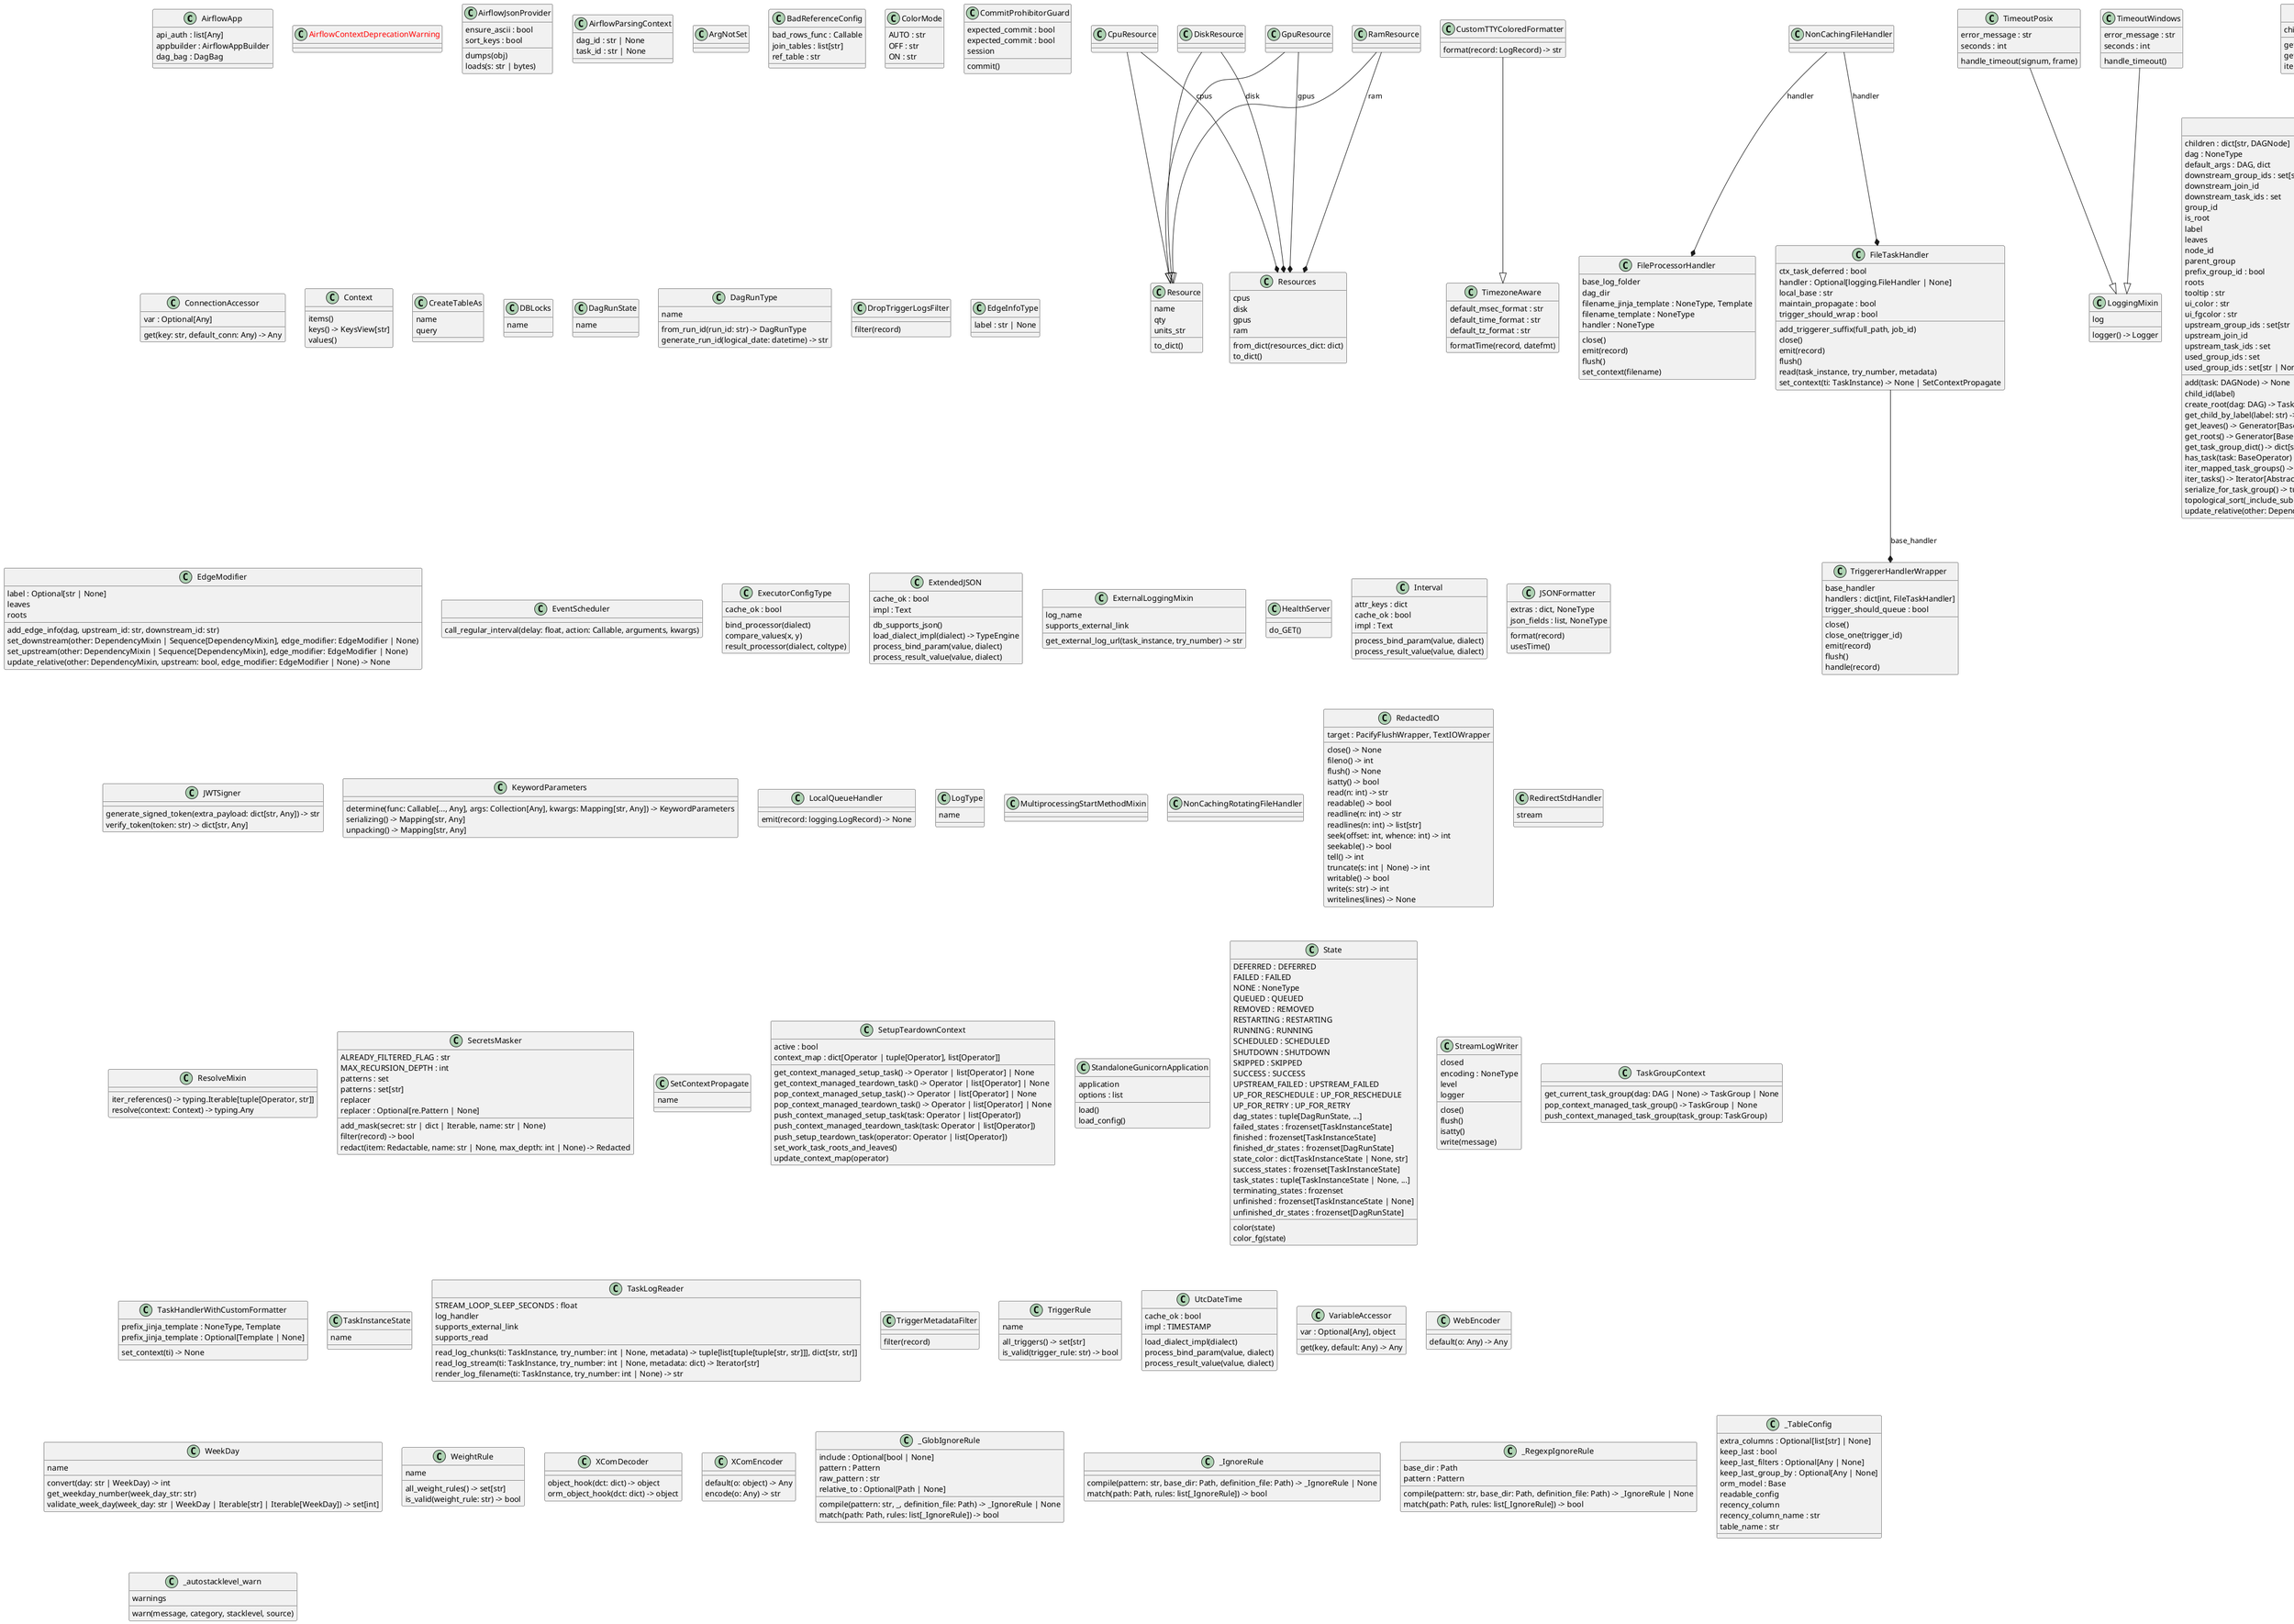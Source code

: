 @startuml classes
set namespaceSeparator none
class "AirflowApp" as airflow.utils.airflow_flask_app.AirflowApp {
  api_auth : list[Any]
  appbuilder : AirflowAppBuilder
  dag_bag : DagBag
}
class "<color:red>AirflowContextDeprecationWarning</color>" as airflow.utils.context.AirflowContextDeprecationWarning {
}
class "AirflowJsonProvider" as airflow.utils.json.AirflowJsonProvider {
  ensure_ascii : bool
  sort_keys : bool
  dumps(obj)
  loads(s: str | bytes)
}
class "AirflowParsingContext" as airflow.utils.dag_parsing_context.AirflowParsingContext {
  dag_id : str | None
  task_id : str | None
}
class "ArgNotSet" as airflow.utils.types.ArgNotSet {
}
class "BadReferenceConfig" as airflow.utils.db.check_bad_references.BadReferenceConfig {
  bad_rows_func : Callable
  join_tables : list[str]
  ref_table : str
}
class "ColorMode" as airflow.utils.cli.ColorMode {
  AUTO : str
  OFF : str
  ON : str
}
class "CommitProhibitorGuard" as airflow.utils.sqlalchemy.CommitProhibitorGuard {
  expected_commit : bool
  expected_commit : bool
  session
  commit()
}
class "ConnectionAccessor" as airflow.utils.context.ConnectionAccessor {
  var : Optional[Any]
  get(key: str, default_conn: Any) -> Any
}
class "Context" as airflow.utils.context.Context {
  items()
  keys() -> KeysView[str]
  values()
}
class "CpuResource" as airflow.utils.operator_resources.CpuResource {
}
class "CreateTableAs" as airflow.utils.db_cleanup.CreateTableAs {
  name
  query
}
class "CustomTTYColoredFormatter" as airflow.utils.log.colored_log.CustomTTYColoredFormatter {
  format(record: LogRecord) -> str
}
class "DBLocks" as airflow.utils.db.DBLocks {
  name
}
class "DagRunState" as airflow.utils.state.DagRunState {
  name
}
class "DagRunType" as airflow.utils.types.DagRunType {
  name
  from_run_id(run_id: str) -> DagRunType
  generate_run_id(logical_date: datetime) -> str
}
class "DiskResource" as airflow.utils.operator_resources.DiskResource {
}
class "DropTriggerLogsFilter" as airflow.utils.log.trigger_handler.DropTriggerLogsFilter {
  filter(record)
}
class "EdgeInfoType" as airflow.utils.types.EdgeInfoType {
  label : str | None
}
class "EdgeModifier" as airflow.utils.edgemodifier.EdgeModifier {
  label : Optional[str | None]
  leaves
  roots
  add_edge_info(dag, upstream_id: str, downstream_id: str)
  set_downstream(other: DependencyMixin | Sequence[DependencyMixin], edge_modifier: EdgeModifier | None)
  set_upstream(other: DependencyMixin | Sequence[DependencyMixin], edge_modifier: EdgeModifier | None)
  update_relative(other: DependencyMixin, upstream: bool, edge_modifier: EdgeModifier | None) -> None
}
class "EventScheduler" as airflow.utils.event_scheduler.EventScheduler {
  call_regular_interval(delay: float, action: Callable, arguments, kwargs)
}
class "ExecutorConfigType" as airflow.utils.sqlalchemy.ExecutorConfigType {
  cache_ok : bool
  bind_processor(dialect)
  compare_values(x, y)
  result_processor(dialect, coltype)
}
class "ExtendedJSON" as airflow.utils.sqlalchemy.ExtendedJSON {
  cache_ok : bool
  impl : Text
  db_supports_json()
  load_dialect_impl(dialect) -> TypeEngine
  process_bind_param(value, dialect)
  process_result_value(value, dialect)
}
class "ExternalLoggingMixin" as airflow.utils.log.logging_mixin.ExternalLoggingMixin {
  log_name
  supports_external_link
  get_external_log_url(task_instance, try_number) -> str
}
class "FileProcessorHandler" as airflow.utils.log.file_processor_handler.FileProcessorHandler {
  base_log_folder
  dag_dir
  filename_jinja_template : NoneType, Template
  filename_template : NoneType
  handler : NoneType
  close()
  emit(record)
  flush()
  set_context(filename)
}
class "FileTaskHandler" as airflow.utils.log.file_task_handler.FileTaskHandler {
  ctx_task_deferred : bool
  handler : Optional[logging.FileHandler | None]
  local_base : str
  maintain_propagate : bool
  trigger_should_wrap : bool
  add_triggerer_suffix(full_path, job_id)
  close()
  emit(record)
  flush()
  read(task_instance, try_number, metadata)
  set_context(ti: TaskInstance) -> None | SetContextPropagate
}
class "GpuResource" as airflow.utils.operator_resources.GpuResource {
}
class "HealthServer" as airflow.utils.scheduler_health.HealthServer {
  do_GET()
}
class "Interval" as airflow.utils.sqlalchemy.Interval {
  attr_keys : dict
  cache_ok : bool
  impl : Text
  process_bind_param(value, dialect)
  process_result_value(value, dialect)
}
class "JSONFormatter" as airflow.utils.log.json_formatter.JSONFormatter {
  extras : dict, NoneType
  json_fields : list, NoneType
  format(record)
  usesTime()
}
class "JWTSigner" as airflow.utils.jwt_signer.JWTSigner {
  generate_signed_token(extra_payload: dict[str, Any]) -> str
  verify_token(token: str) -> dict[str, Any]
}
class "KeywordParameters" as airflow.utils.operator_helpers.KeywordParameters {
  determine(func: Callable[..., Any], args: Collection[Any], kwargs: Mapping[str, Any]) -> KeywordParameters
  serializing() -> Mapping[str, Any]
  unpacking() -> Mapping[str, Any]
}
class "LocalQueueHandler" as airflow.utils.log.trigger_handler.LocalQueueHandler {
  emit(record: logging.LogRecord) -> None
}
class "LogType" as airflow.utils.log.file_task_handler.LogType {
  name
}
class "LoggingMixin" as airflow.utils.log.logging_mixin.LoggingMixin {
  log
  logger() -> Logger
}
class "MappedTaskGroup" as airflow.utils.task_group.MappedTaskGroup {
  children
  get_mapped_ti_count(run_id: str) -> int
  get_parse_time_mapped_ti_count() -> int
  iter_mapped_dependencies() -> Iterator[Operator]
}
class "MultiprocessingStartMethodMixin" as airflow.utils.mixins.MultiprocessingStartMethodMixin {
}
class "NonCachingFileHandler" as airflow.utils.log.non_caching_file_handler.NonCachingFileHandler {
}
class "NonCachingRotatingFileHandler" as airflow.utils.log.non_caching_file_handler.NonCachingRotatingFileHandler {
}
class "RamResource" as airflow.utils.operator_resources.RamResource {
}
class "RedactedIO" as airflow.utils.log.secrets_masker.RedactedIO {
  target : PacifyFlushWrapper, TextIOWrapper
  close() -> None
  fileno() -> int
  flush() -> None
  isatty() -> bool
  read(n: int) -> str
  readable() -> bool
  readline(n: int) -> str
  readlines(n: int) -> list[str]
  seek(offset: int, whence: int) -> int
  seekable() -> bool
  tell() -> int
  truncate(s: int | None) -> int
  writable() -> bool
  write(s: str) -> int
  writelines(lines) -> None
}
class "RedirectStdHandler" as airflow.utils.log.logging_mixin.RedirectStdHandler {
  stream
}
class "ResolveMixin" as airflow.utils.mixins.ResolveMixin {
  iter_references() -> typing.Iterable[tuple[Operator, str]]
  resolve(context: Context) -> typing.Any
}
class "Resource" as airflow.utils.operator_resources.Resource {
  name
  qty
  units_str
  to_dict()
}
class "Resources" as airflow.utils.operator_resources.Resources {
  cpus
  disk
  gpus
  ram
  from_dict(resources_dict: dict)
  to_dict()
}
class "SecretsMasker" as airflow.utils.log.secrets_masker.SecretsMasker {
  ALREADY_FILTERED_FLAG : str
  MAX_RECURSION_DEPTH : int
  patterns : set
  patterns : set[str]
  replacer
  replacer : Optional[re.Pattern | None]
  add_mask(secret: str | dict | Iterable, name: str | None)
  filter(record) -> bool
  redact(item: Redactable, name: str | None, max_depth: int | None) -> Redacted
}
class "SetContextPropagate" as airflow.utils.log.logging_mixin.SetContextPropagate {
  name
}
class "SetupTeardownContext" as airflow.utils.setup_teardown.SetupTeardownContext {
  active : bool
  context_map : dict[Operator | tuple[Operator], list[Operator]]
  get_context_managed_setup_task() -> Operator | list[Operator] | None
  get_context_managed_teardown_task() -> Operator | list[Operator] | None
  pop_context_managed_setup_task() -> Operator | list[Operator] | None
  pop_context_managed_teardown_task() -> Operator | list[Operator] | None
  push_context_managed_setup_task(task: Operator | list[Operator])
  push_context_managed_teardown_task(task: Operator | list[Operator])
  push_setup_teardown_task(operator: Operator | list[Operator])
  set_work_task_roots_and_leaves()
  update_context_map(operator)
}
class "StandaloneGunicornApplication" as airflow.utils.serve_logs.StandaloneGunicornApplication {
  application
  options : list
  load()
  load_config()
}
class "State" as airflow.utils.state.State {
  DEFERRED : DEFERRED
  FAILED : FAILED
  NONE : NoneType
  QUEUED : QUEUED
  REMOVED : REMOVED
  RESTARTING : RESTARTING
  RUNNING : RUNNING
  SCHEDULED : SCHEDULED
  SHUTDOWN : SHUTDOWN
  SKIPPED : SKIPPED
  SUCCESS : SUCCESS
  UPSTREAM_FAILED : UPSTREAM_FAILED
  UP_FOR_RESCHEDULE : UP_FOR_RESCHEDULE
  UP_FOR_RETRY : UP_FOR_RETRY
  dag_states : tuple[DagRunState, ...]
  failed_states : frozenset[TaskInstanceState]
  finished : frozenset[TaskInstanceState]
  finished_dr_states : frozenset[DagRunState]
  state_color : dict[TaskInstanceState | None, str]
  success_states : frozenset[TaskInstanceState]
  task_states : tuple[TaskInstanceState | None, ...]
  terminating_states : frozenset
  unfinished : frozenset[TaskInstanceState | None]
  unfinished_dr_states : frozenset[DagRunState]
  color(state)
  color_fg(state)
}
class "StreamLogWriter" as airflow.utils.log.logging_mixin.StreamLogWriter {
  closed
  encoding : NoneType
  level
  logger
  close()
  flush()
  isatty()
  write(message)
}
class "TaskGroup" as airflow.utils.task_group.TaskGroup {
  children : dict[str, DAGNode]
  dag : NoneType
  default_args : DAG, dict
  downstream_group_ids : set[str | None]
  downstream_join_id
  downstream_task_ids : set
  group_id
  is_root
  label
  leaves
  node_id
  parent_group
  prefix_group_id : bool
  roots
  tooltip : str
  ui_color : str
  ui_fgcolor : str
  upstream_group_ids : set[str | None]
  upstream_join_id
  upstream_task_ids : set
  used_group_ids : set
  used_group_ids : set[str | None]
  add(task: DAGNode) -> None
  child_id(label)
  create_root(dag: DAG) -> TaskGroup
  get_child_by_label(label: str) -> DAGNode
  get_leaves() -> Generator[BaseOperator, None, None]
  get_roots() -> Generator[BaseOperator, None, None]
  get_task_group_dict() -> dict[str, TaskGroup]
  has_task(task: BaseOperator) -> bool
  iter_mapped_task_groups() -> Iterator[MappedTaskGroup]
  iter_tasks() -> Iterator[AbstractOperator]
  serialize_for_task_group() -> tuple[DagAttributeTypes, Any]
  topological_sort(_include_subdag_tasks: bool)
  update_relative(other: DependencyMixin, upstream: bool, edge_modifier: EdgeModifier | None) -> None
}
class "TaskGroupContext" as airflow.utils.task_group.TaskGroupContext {
  get_current_task_group(dag: DAG | None) -> TaskGroup | None
  pop_context_managed_task_group() -> TaskGroup | None
  push_context_managed_task_group(task_group: TaskGroup)
}
class "TaskHandlerWithCustomFormatter" as airflow.utils.log.task_handler_with_custom_formatter.TaskHandlerWithCustomFormatter {
  prefix_jinja_template : NoneType, Template
  prefix_jinja_template : Optional[Template | None]
  set_context(ti) -> None
}
class "TaskInstanceState" as airflow.utils.state.TaskInstanceState {
  name
}
class "TaskLogReader" as airflow.utils.log.log_reader.TaskLogReader {
  STREAM_LOOP_SLEEP_SECONDS : float
  log_handler
  supports_external_link
  supports_read
  read_log_chunks(ti: TaskInstance, try_number: int | None, metadata) -> tuple[list[tuple[tuple[str, str]]], dict[str, str]]
  read_log_stream(ti: TaskInstance, try_number: int | None, metadata: dict) -> Iterator[str]
  render_log_filename(ti: TaskInstance, try_number: int | None) -> str
}
class "TimeoutPosix" as airflow.utils.timeout.TimeoutPosix {
  error_message : str
  seconds : int
  handle_timeout(signum, frame)
}
class "TimeoutWindows" as airflow.utils.timeout.TimeoutWindows {
  error_message : str
  seconds : int
  handle_timeout()
}
class "TimezoneAware" as airflow.utils.log.timezone_aware.TimezoneAware {
  default_msec_format : str
  default_time_format : str
  default_tz_format : str
  formatTime(record, datefmt)
}
class "TriggerMetadataFilter" as airflow.utils.log.trigger_handler.TriggerMetadataFilter {
  filter(record)
}
class "TriggerRule" as airflow.utils.trigger_rule.TriggerRule {
  name
  all_triggers() -> set[str]
  is_valid(trigger_rule: str) -> bool
}
class "TriggererHandlerWrapper" as airflow.utils.log.trigger_handler.TriggererHandlerWrapper {
  base_handler
  handlers : dict[int, FileTaskHandler]
  trigger_should_queue : bool
  close()
  close_one(trigger_id)
  emit(record)
  flush()
  handle(record)
}
class "UtcDateTime" as airflow.utils.sqlalchemy.UtcDateTime {
  cache_ok : bool
  impl : TIMESTAMP
  load_dialect_impl(dialect)
  process_bind_param(value, dialect)
  process_result_value(value, dialect)
}
class "VariableAccessor" as airflow.utils.context.VariableAccessor {
  var : Optional[Any], object
  get(key, default: Any) -> Any
}
class "WebEncoder" as airflow.utils.json.WebEncoder {
  default(o: Any) -> Any
}
class "WeekDay" as airflow.utils.weekday.WeekDay {
  name
  convert(day: str | WeekDay) -> int
  get_weekday_number(week_day_str: str)
  validate_week_day(week_day: str | WeekDay | Iterable[str] | Iterable[WeekDay]) -> set[int]
}
class "WeightRule" as airflow.utils.weight_rule.WeightRule {
  name
  all_weight_rules() -> set[str]
  is_valid(weight_rule: str) -> bool
}
class "XComDecoder" as airflow.utils.json.XComDecoder {
  object_hook(dct: dict) -> object
  orm_object_hook(dct: dict) -> object
}
class "XComEncoder" as airflow.utils.json.XComEncoder {
  default(o: object) -> Any
  encode(o: Any) -> str
}
class "_GlobIgnoreRule" as airflow.utils.file._GlobIgnoreRule {
  include : Optional[bool | None]
  pattern : Pattern
  raw_pattern : str
  relative_to : Optional[Path | None]
  compile(pattern: str, _, definition_file: Path) -> _IgnoreRule | None
  match(path: Path, rules: list[_IgnoreRule]) -> bool
}
class "_IgnoreRule" as airflow.utils.file._IgnoreRule {
  compile(pattern: str, base_dir: Path, definition_file: Path) -> _IgnoreRule | None
  match(path: Path, rules: list[_IgnoreRule]) -> bool
}
class "_RegexpIgnoreRule" as airflow.utils.file._RegexpIgnoreRule {
  base_dir : Path
  pattern : Pattern
  compile(pattern: str, base_dir: Path, definition_file: Path) -> _IgnoreRule | None
  match(path: Path, rules: list[_IgnoreRule]) -> bool
}
class "_TableConfig" as airflow.utils.db_cleanup._TableConfig {
  extra_columns : Optional[list[str] | None]
  keep_last : bool
  keep_last_filters : Optional[Any | None]
  keep_last_group_by : Optional[Any | None]
  orm_model : Base
  readable_config
  recency_column
  recency_column_name : str
  table_name : str
}
class "_autostacklevel_warn" as airflow.utils.decorators._autostacklevel_warn {
  warnings
  warn(message, category, stacklevel, source)
}
airflow.utils.log.colored_log.CustomTTYColoredFormatter --|> airflow.utils.log.timezone_aware.TimezoneAware
airflow.utils.operator_resources.CpuResource --|> airflow.utils.operator_resources.Resource
airflow.utils.operator_resources.DiskResource --|> airflow.utils.operator_resources.Resource
airflow.utils.operator_resources.GpuResource --|> airflow.utils.operator_resources.Resource
airflow.utils.operator_resources.RamResource --|> airflow.utils.operator_resources.Resource
airflow.utils.task_group.MappedTaskGroup --|> airflow.utils.task_group.TaskGroup
airflow.utils.timeout.TimeoutPosix --|> airflow.utils.log.logging_mixin.LoggingMixin
airflow.utils.timeout.TimeoutWindows --|> airflow.utils.log.logging_mixin.LoggingMixin
airflow.utils.log.file_task_handler.FileTaskHandler --* airflow.utils.log.trigger_handler.TriggererHandlerWrapper : base_handler
airflow.utils.log.non_caching_file_handler.NonCachingFileHandler --* airflow.utils.log.file_processor_handler.FileProcessorHandler : handler
airflow.utils.log.non_caching_file_handler.NonCachingFileHandler --* airflow.utils.log.file_task_handler.FileTaskHandler : handler
airflow.utils.operator_resources.CpuResource --* airflow.utils.operator_resources.Resources : cpus
airflow.utils.operator_resources.DiskResource --* airflow.utils.operator_resources.Resources : disk
airflow.utils.operator_resources.GpuResource --* airflow.utils.operator_resources.Resources : gpus
airflow.utils.operator_resources.RamResource --* airflow.utils.operator_resources.Resources : ram
@enduml
